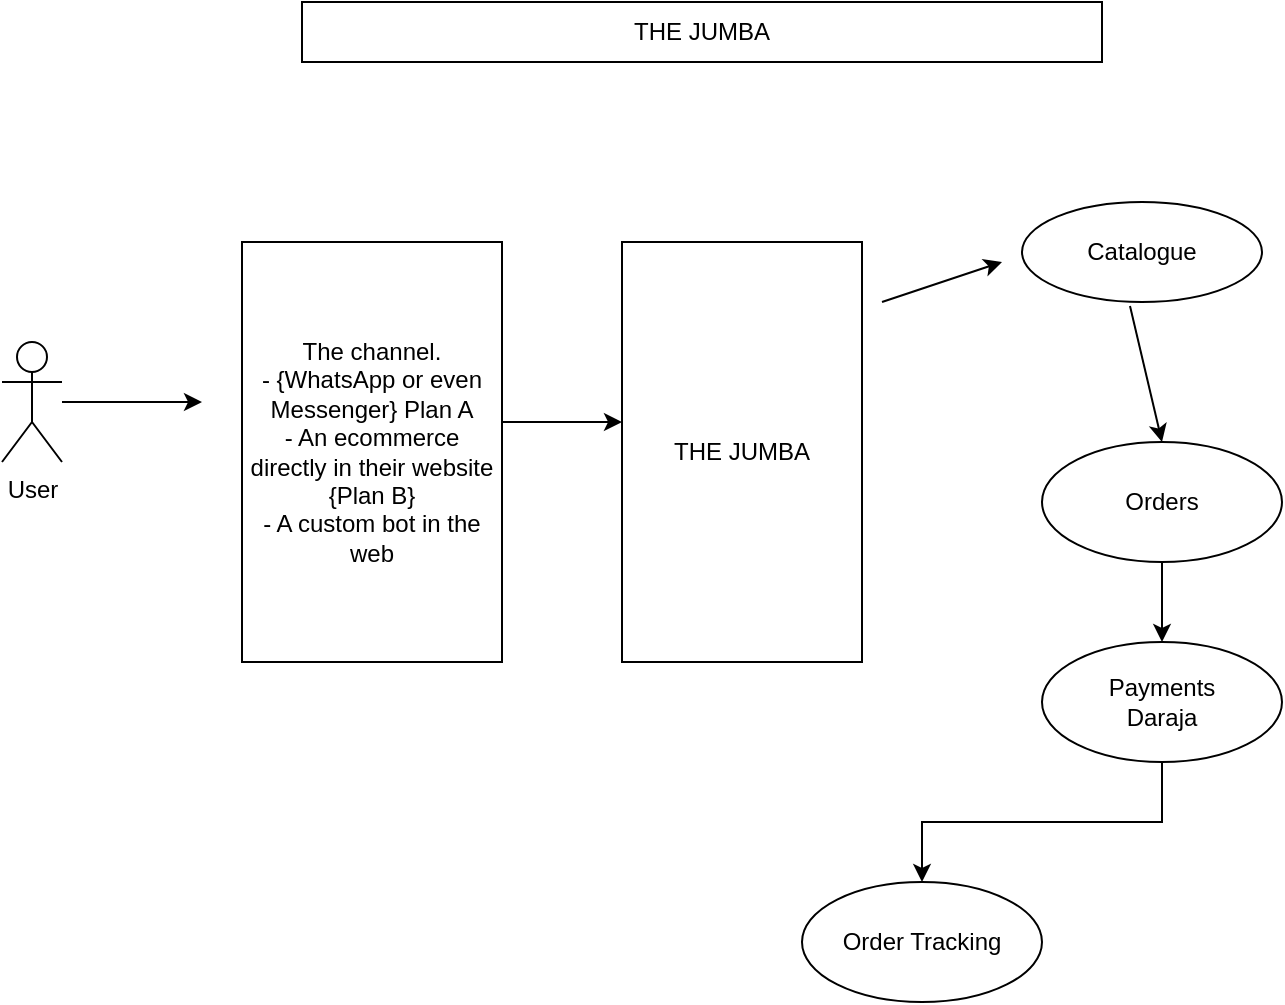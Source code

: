 <mxfile version="20.5.1" type="github"><diagram id="h_AMLMA-ZxgzJ_CzzU6l" name="Page-1"><mxGraphModel dx="1422" dy="777" grid="1" gridSize="10" guides="1" tooltips="1" connect="1" arrows="1" fold="1" page="1" pageScale="1" pageWidth="850" pageHeight="1100" math="0" shadow="0"><root><mxCell id="0"/><mxCell id="1" parent="0"/><mxCell id="zKGSsRh2kHPVklmbCU7E-1" value="THE JUMBA" style="rounded=0;whiteSpace=wrap;html=1;" parent="1" vertex="1"><mxGeometry x="190" width="400" height="30" as="geometry"/></mxCell><mxCell id="zKGSsRh2kHPVklmbCU7E-14" value="" style="edgeStyle=orthogonalEdgeStyle;rounded=0;orthogonalLoop=1;jettySize=auto;html=1;" parent="1" source="zKGSsRh2kHPVklmbCU7E-2" edge="1"><mxGeometry relative="1" as="geometry"><mxPoint x="140" y="200" as="targetPoint"/></mxGeometry></mxCell><mxCell id="zKGSsRh2kHPVklmbCU7E-2" value="User" style="shape=umlActor;verticalLabelPosition=bottom;verticalAlign=top;html=1;outlineConnect=0;" parent="1" vertex="1"><mxGeometry x="40" y="170" width="30" height="60" as="geometry"/></mxCell><mxCell id="zKGSsRh2kHPVklmbCU7E-4" value="The channel. &lt;br&gt;- {WhatsApp or even Messenger} Plan A&lt;br&gt;- An ecommerce directly in their website {Plan B}&lt;br&gt;- A custom bot in the web" style="rounded=0;whiteSpace=wrap;html=1;" parent="1" vertex="1"><mxGeometry x="160" y="120" width="130" height="210" as="geometry"/></mxCell><mxCell id="zKGSsRh2kHPVklmbCU7E-5" value="THE JUMBA" style="rounded=0;whiteSpace=wrap;html=1;" parent="1" vertex="1"><mxGeometry x="350" y="120" width="120" height="210" as="geometry"/></mxCell><mxCell id="zKGSsRh2kHPVklmbCU7E-6" value="Catalogue" style="ellipse;whiteSpace=wrap;html=1;" parent="1" vertex="1"><mxGeometry x="550" y="100" width="120" height="50" as="geometry"/></mxCell><mxCell id="zKGSsRh2kHPVklmbCU7E-7" value="Orders" style="ellipse;whiteSpace=wrap;html=1;" parent="1" vertex="1"><mxGeometry x="560" y="220" width="120" height="60" as="geometry"/></mxCell><mxCell id="zKGSsRh2kHPVklmbCU7E-28" style="edgeStyle=orthogonalEdgeStyle;rounded=0;orthogonalLoop=1;jettySize=auto;html=1;" parent="1" source="zKGSsRh2kHPVklmbCU7E-9" target="zKGSsRh2kHPVklmbCU7E-10" edge="1"><mxGeometry relative="1" as="geometry"/></mxCell><mxCell id="zKGSsRh2kHPVklmbCU7E-9" value="Payments&lt;br&gt;Daraja" style="ellipse;whiteSpace=wrap;html=1;" parent="1" vertex="1"><mxGeometry x="560" y="320" width="120" height="60" as="geometry"/></mxCell><mxCell id="zKGSsRh2kHPVklmbCU7E-10" value="Order Tracking" style="ellipse;whiteSpace=wrap;html=1;" parent="1" vertex="1"><mxGeometry x="440" y="440" width="120" height="60" as="geometry"/></mxCell><mxCell id="zKGSsRh2kHPVklmbCU7E-15" value="" style="edgeStyle=orthogonalEdgeStyle;rounded=0;orthogonalLoop=1;jettySize=auto;html=1;" parent="1" edge="1"><mxGeometry relative="1" as="geometry"><mxPoint x="290" y="210" as="sourcePoint"/><mxPoint x="350" y="210" as="targetPoint"/></mxGeometry></mxCell><mxCell id="zKGSsRh2kHPVklmbCU7E-20" value="" style="endArrow=classic;html=1;rounded=0;" parent="1" edge="1"><mxGeometry width="50" height="50" relative="1" as="geometry"><mxPoint x="480" y="150" as="sourcePoint"/><mxPoint x="540" y="130" as="targetPoint"/><Array as="points"/></mxGeometry></mxCell><mxCell id="zKGSsRh2kHPVklmbCU7E-21" value="" style="endArrow=classic;html=1;rounded=0;exitX=0.45;exitY=1.04;exitDx=0;exitDy=0;exitPerimeter=0;entryX=0.5;entryY=0;entryDx=0;entryDy=0;" parent="1" source="zKGSsRh2kHPVklmbCU7E-6" target="zKGSsRh2kHPVklmbCU7E-7" edge="1"><mxGeometry width="50" height="50" relative="1" as="geometry"><mxPoint x="600" y="180" as="sourcePoint"/><mxPoint x="660" y="180" as="targetPoint"/></mxGeometry></mxCell><mxCell id="zKGSsRh2kHPVklmbCU7E-22" value="" style="endArrow=classic;html=1;rounded=0;entryX=0.5;entryY=0;entryDx=0;entryDy=0;" parent="1" source="zKGSsRh2kHPVklmbCU7E-7" target="zKGSsRh2kHPVklmbCU7E-9" edge="1"><mxGeometry width="50" height="50" relative="1" as="geometry"><mxPoint x="410" y="520" as="sourcePoint"/><mxPoint x="620" y="310" as="targetPoint"/></mxGeometry></mxCell></root></mxGraphModel></diagram></mxfile>